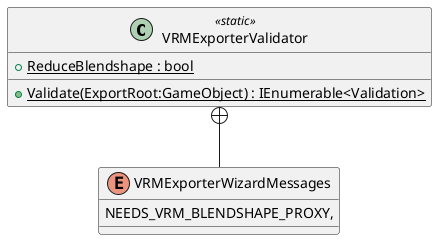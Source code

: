 @startuml
class VRMExporterValidator <<static>> {
    + {static} ReduceBlendshape : bool
    + {static} Validate(ExportRoot:GameObject) : IEnumerable<Validation>
}
enum VRMExporterWizardMessages {
    NEEDS_VRM_BLENDSHAPE_PROXY,
}
VRMExporterValidator +-- VRMExporterWizardMessages
@enduml
